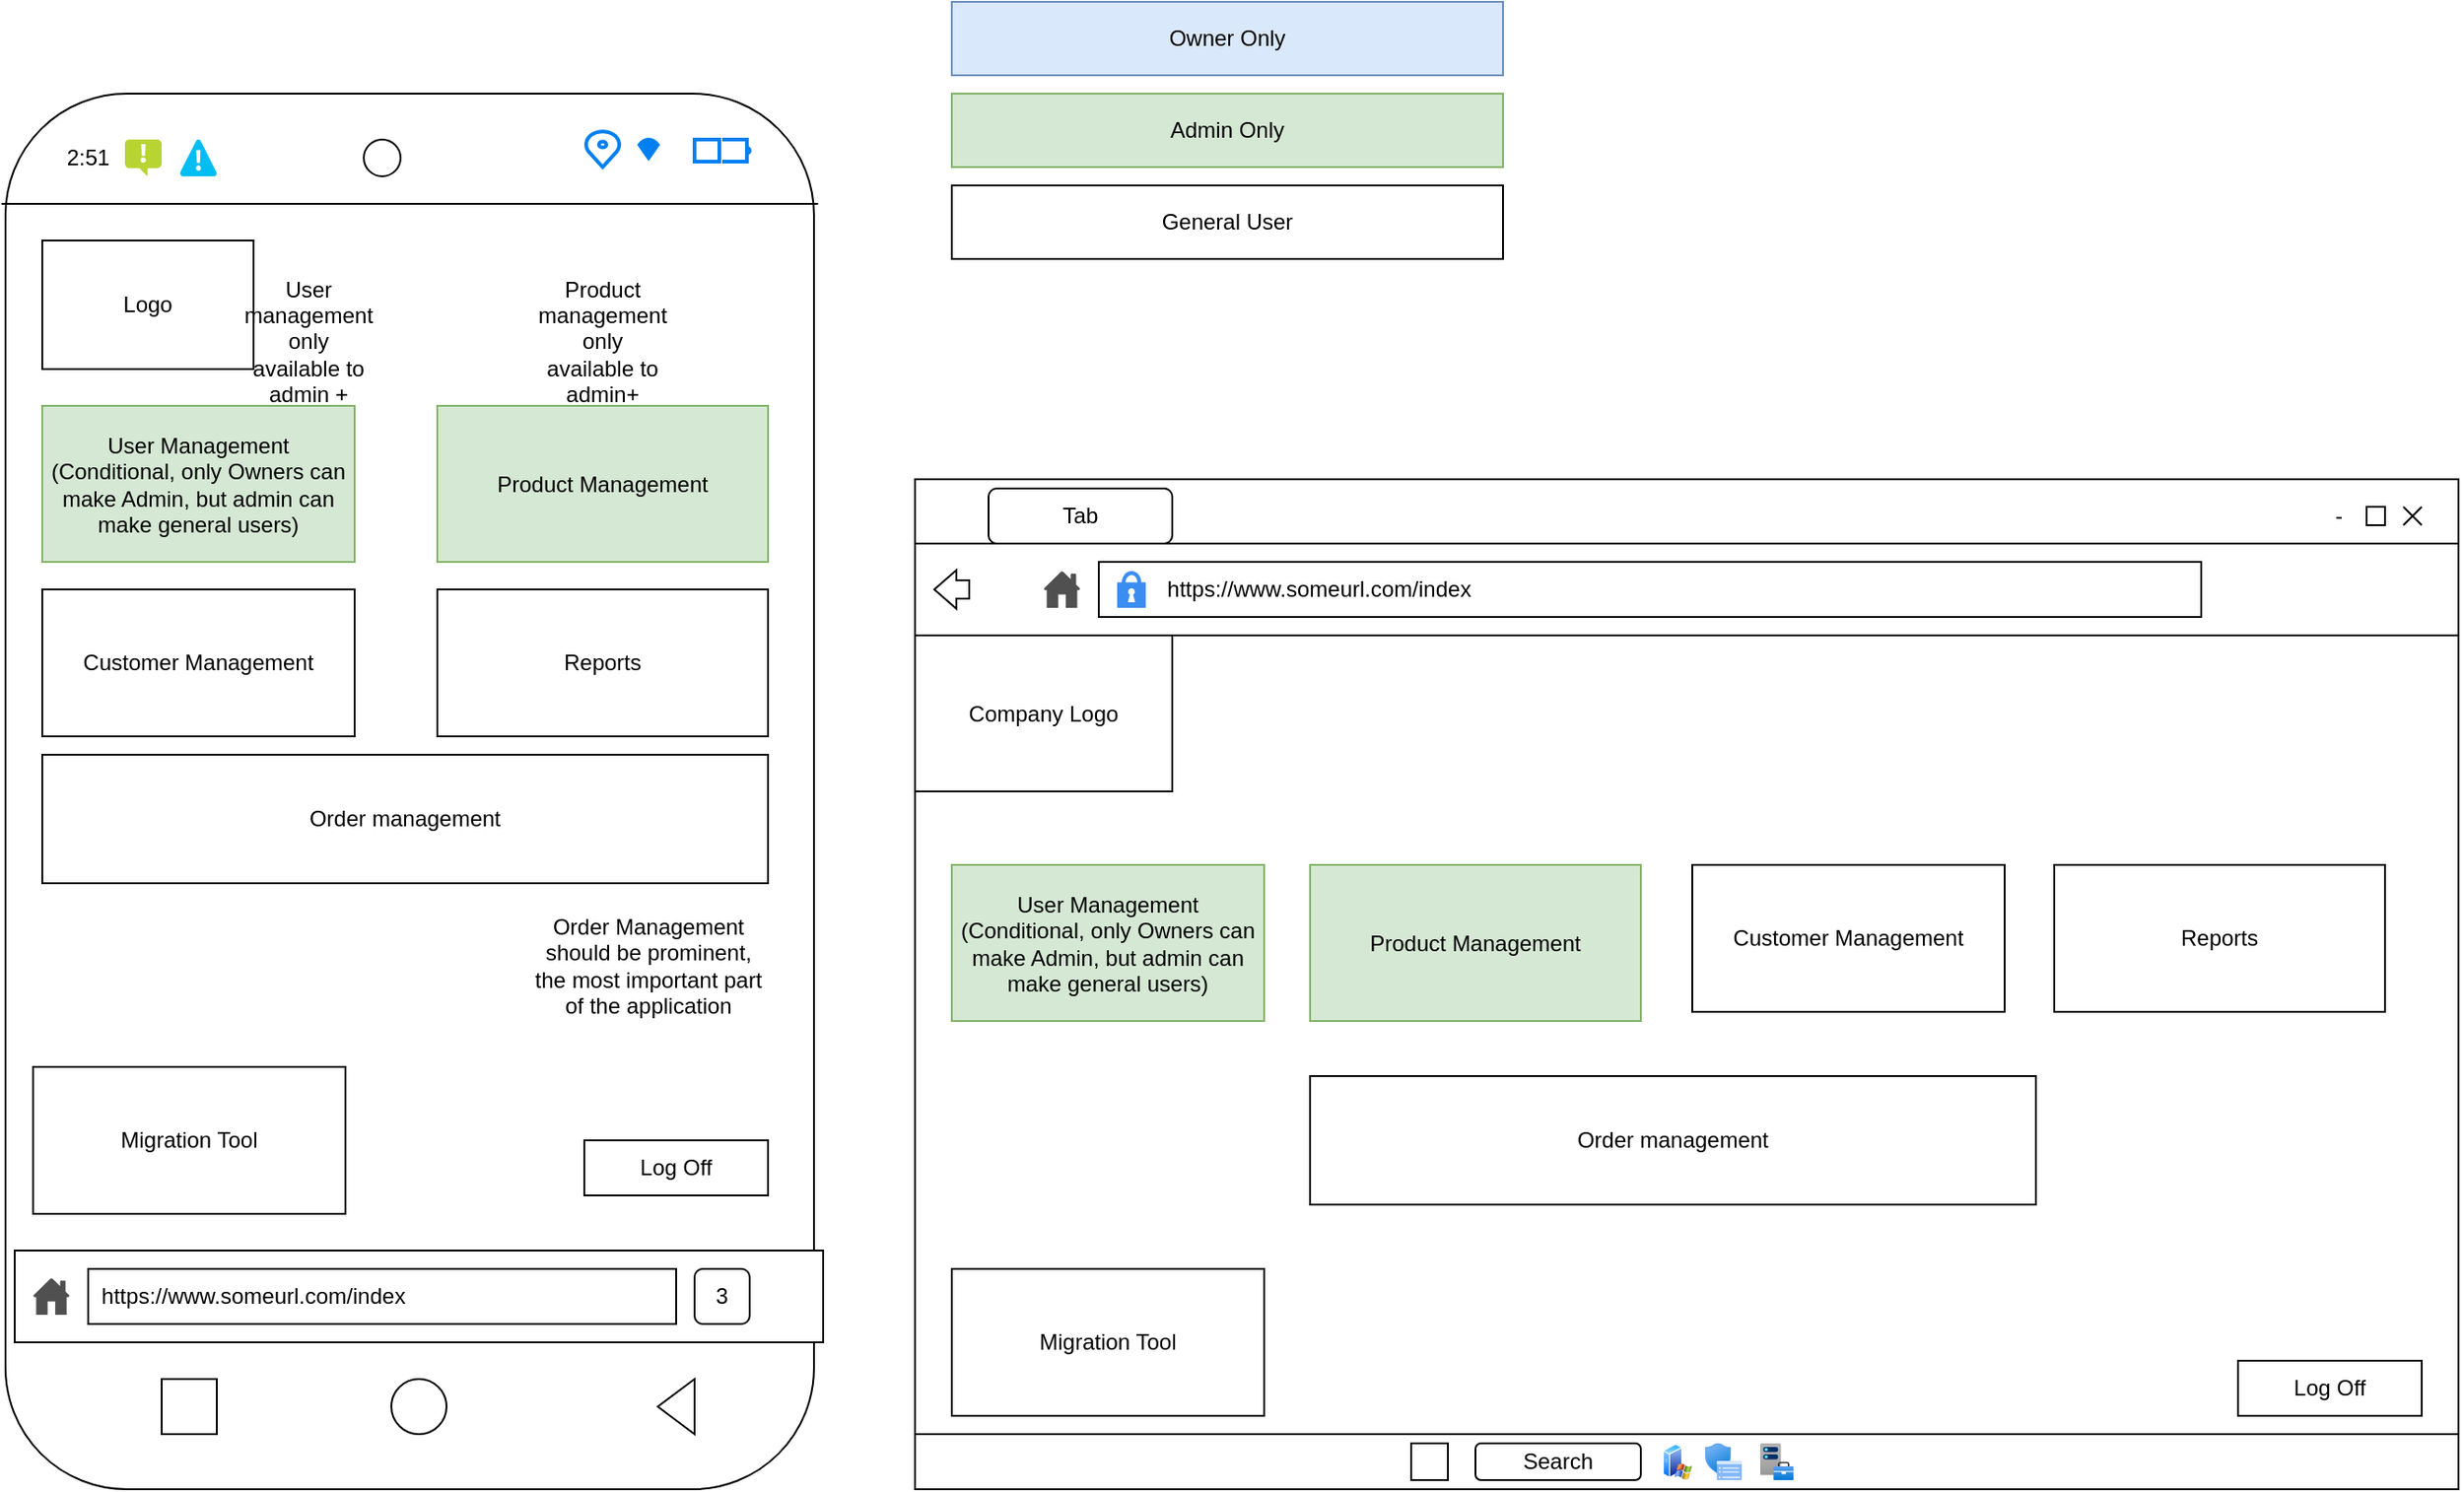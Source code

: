 <mxfile version="27.0.1">
  <diagram name="Page-1" id="KIhRItnllu4ck2-6ld26">
    <mxGraphModel dx="2058" dy="1146" grid="1" gridSize="10" guides="1" tooltips="1" connect="1" arrows="1" fold="1" page="1" pageScale="1" pageWidth="850" pageHeight="1100" math="0" shadow="0">
      <root>
        <mxCell id="0" />
        <mxCell id="1" parent="0" />
        <mxCell id="54qYl2xDdTYJJKRxaSf4-1" value="" style="rounded=1;whiteSpace=wrap;html=1;" parent="1" vertex="1">
          <mxGeometry x="5" y="100" width="440" height="760" as="geometry" />
        </mxCell>
        <mxCell id="54qYl2xDdTYJJKRxaSf4-2" value="" style="rounded=0;whiteSpace=wrap;html=1;" parent="1" vertex="1">
          <mxGeometry x="500" y="310" width="840" height="550" as="geometry" />
        </mxCell>
        <mxCell id="54qYl2xDdTYJJKRxaSf4-3" value="" style="endArrow=none;html=1;rounded=0;entryX=1;entryY=1;entryDx=0;entryDy=0;" parent="1" source="54qYl2xDdTYJJKRxaSf4-9" target="54qYl2xDdTYJJKRxaSf4-7" edge="1">
          <mxGeometry width="50" height="50" relative="1" as="geometry">
            <mxPoint x="10" y="780" as="sourcePoint" />
            <mxPoint x="460" y="780" as="targetPoint" />
          </mxGeometry>
        </mxCell>
        <mxCell id="54qYl2xDdTYJJKRxaSf4-4" value="" style="ellipse;whiteSpace=wrap;html=1;aspect=fixed;" parent="1" vertex="1">
          <mxGeometry x="215" y="800" width="30" height="30" as="geometry" />
        </mxCell>
        <mxCell id="54qYl2xDdTYJJKRxaSf4-5" value="" style="whiteSpace=wrap;html=1;aspect=fixed;" parent="1" vertex="1">
          <mxGeometry x="90" y="800" width="30" height="30" as="geometry" />
        </mxCell>
        <mxCell id="54qYl2xDdTYJJKRxaSf4-6" value="" style="triangle;whiteSpace=wrap;html=1;flipH=1;" parent="1" vertex="1">
          <mxGeometry x="360" y="800" width="20" height="30" as="geometry" />
        </mxCell>
        <mxCell id="54qYl2xDdTYJJKRxaSf4-7" value="" style="rounded=0;whiteSpace=wrap;html=1;" parent="1" vertex="1">
          <mxGeometry x="10" y="730" width="440" height="50" as="geometry" />
        </mxCell>
        <mxCell id="54qYl2xDdTYJJKRxaSf4-8" value="" style="rounded=0;whiteSpace=wrap;html=1;" parent="1" vertex="1">
          <mxGeometry x="50" y="740" width="320" height="30" as="geometry" />
        </mxCell>
        <mxCell id="54qYl2xDdTYJJKRxaSf4-9" value="3" style="rounded=1;whiteSpace=wrap;html=1;" parent="1" vertex="1">
          <mxGeometry x="380" y="740" width="30" height="30" as="geometry" />
        </mxCell>
        <mxCell id="54qYl2xDdTYJJKRxaSf4-12" value="" style="sketch=0;pointerEvents=1;shadow=0;dashed=0;html=1;strokeColor=none;fillColor=#505050;labelPosition=center;verticalLabelPosition=bottom;verticalAlign=top;outlineConnect=0;align=center;shape=mxgraph.office.concepts.home;" parent="1" vertex="1">
          <mxGeometry x="20" y="745" width="20" height="20" as="geometry" />
        </mxCell>
        <mxCell id="54qYl2xDdTYJJKRxaSf4-14" value="" style="shape=image;html=1;verticalAlign=top;verticalLabelPosition=bottom;labelBackgroundColor=#ffffff;imageAspect=0;aspect=fixed;image=https://cdn4.iconfinder.com/data/icons/basic-user-interface-2/512/User_Interface-03-128.png" parent="1" vertex="1">
          <mxGeometry x="400" y="725" width="60" height="60" as="geometry" />
        </mxCell>
        <mxCell id="54qYl2xDdTYJJKRxaSf4-15" value="" style="endArrow=none;html=1;rounded=0;entryX=1.005;entryY=0.079;entryDx=0;entryDy=0;entryPerimeter=0;exitX=-0.005;exitY=0.079;exitDx=0;exitDy=0;exitPerimeter=0;" parent="1" source="54qYl2xDdTYJJKRxaSf4-1" target="54qYl2xDdTYJJKRxaSf4-1" edge="1">
          <mxGeometry width="50" height="50" relative="1" as="geometry">
            <mxPoint x="390" y="200" as="sourcePoint" />
            <mxPoint x="440" y="150" as="targetPoint" />
          </mxGeometry>
        </mxCell>
        <mxCell id="54qYl2xDdTYJJKRxaSf4-16" value="2:51" style="text;html=1;align=center;verticalAlign=middle;whiteSpace=wrap;rounded=0;" parent="1" vertex="1">
          <mxGeometry x="20" y="120" width="60" height="30" as="geometry" />
        </mxCell>
        <mxCell id="54qYl2xDdTYJJKRxaSf4-17" value="" style="image;sketch=0;aspect=fixed;html=1;points=[];align=center;fontSize=12;image=img/lib/mscae/Notification.svg;" parent="1" vertex="1">
          <mxGeometry x="70" y="125" width="20" height="20" as="geometry" />
        </mxCell>
        <mxCell id="54qYl2xDdTYJJKRxaSf4-18" value="" style="verticalLabelPosition=bottom;html=1;verticalAlign=top;align=center;strokeColor=none;fillColor=#00BEF2;shape=mxgraph.azure.azure_alert;" parent="1" vertex="1">
          <mxGeometry x="100" y="125" width="20" height="20" as="geometry" />
        </mxCell>
        <mxCell id="54qYl2xDdTYJJKRxaSf4-19" value="" style="html=1;verticalLabelPosition=bottom;align=center;labelBackgroundColor=#ffffff;verticalAlign=top;strokeWidth=2;strokeColor=#0080F0;shadow=0;dashed=0;shape=mxgraph.ios7.icons.battery;" parent="1" vertex="1">
          <mxGeometry x="380" y="125" width="30" height="12" as="geometry" />
        </mxCell>
        <mxCell id="54qYl2xDdTYJJKRxaSf4-20" value="" style="html=1;verticalLabelPosition=bottom;align=center;labelBackgroundColor=#ffffff;verticalAlign=top;strokeWidth=2;strokeColor=#0080F0;shadow=0;dashed=0;shape=mxgraph.ios7.icons.wifi;pointerEvents=1" parent="1" vertex="1">
          <mxGeometry x="350" y="125" width="10" height="10" as="geometry" />
        </mxCell>
        <mxCell id="54qYl2xDdTYJJKRxaSf4-21" value="" style="html=1;verticalLabelPosition=bottom;align=center;labelBackgroundColor=#ffffff;verticalAlign=top;strokeWidth=2;strokeColor=#0080F0;shadow=0;dashed=0;shape=mxgraph.ios7.icons.location;" parent="1" vertex="1">
          <mxGeometry x="320" y="120" width="20" height="20" as="geometry" />
        </mxCell>
        <mxCell id="54qYl2xDdTYJJKRxaSf4-22" value="" style="ellipse;whiteSpace=wrap;html=1;aspect=fixed;" parent="1" vertex="1">
          <mxGeometry x="200" y="125" width="20" height="20" as="geometry" />
        </mxCell>
        <mxCell id="54qYl2xDdTYJJKRxaSf4-25" value="https://www.someurl.com/index" style="text;html=1;align=center;verticalAlign=middle;whiteSpace=wrap;rounded=0;" parent="1" vertex="1">
          <mxGeometry x="110" y="740" width="60" height="30" as="geometry" />
        </mxCell>
        <mxCell id="54qYl2xDdTYJJKRxaSf4-26" value="Logo" style="rounded=0;whiteSpace=wrap;html=1;" parent="1" vertex="1">
          <mxGeometry x="25" y="180" width="115" height="70" as="geometry" />
        </mxCell>
        <mxCell id="54qYl2xDdTYJJKRxaSf4-29" value="User Management (Conditional, only Owners can make Admin, but admin can make general users)" style="rounded=0;whiteSpace=wrap;html=1;fillColor=#d5e8d4;strokeColor=#82b366;" parent="1" vertex="1">
          <mxGeometry x="25" y="270" width="170" height="85" as="geometry" />
        </mxCell>
        <mxCell id="54qYl2xDdTYJJKRxaSf4-33" value="" style="endArrow=none;html=1;rounded=0;entryX=1;entryY=1;entryDx=0;entryDy=0;" parent="1" target="54qYl2xDdTYJJKRxaSf4-34" edge="1">
          <mxGeometry width="50" height="50" relative="1" as="geometry">
            <mxPoint x="900" y="370.824" as="sourcePoint" />
            <mxPoint x="950" y="395" as="targetPoint" />
          </mxGeometry>
        </mxCell>
        <mxCell id="54qYl2xDdTYJJKRxaSf4-34" value="" style="rounded=0;whiteSpace=wrap;html=1;" parent="1" vertex="1">
          <mxGeometry x="500" y="345" width="840" height="50" as="geometry" />
        </mxCell>
        <mxCell id="54qYl2xDdTYJJKRxaSf4-35" value="" style="rounded=0;whiteSpace=wrap;html=1;" parent="1" vertex="1">
          <mxGeometry x="600" y="355" width="600" height="30" as="geometry" />
        </mxCell>
        <mxCell id="54qYl2xDdTYJJKRxaSf4-37" value="" style="sketch=0;pointerEvents=1;shadow=0;dashed=0;html=1;strokeColor=none;fillColor=#505050;labelPosition=center;verticalLabelPosition=bottom;verticalAlign=top;outlineConnect=0;align=center;shape=mxgraph.office.concepts.home;" parent="1" vertex="1">
          <mxGeometry x="570" y="360" width="20" height="20" as="geometry" />
        </mxCell>
        <mxCell id="54qYl2xDdTYJJKRxaSf4-39" value="https://www.someurl.com/index" style="text;html=1;align=center;verticalAlign=middle;whiteSpace=wrap;rounded=0;" parent="1" vertex="1">
          <mxGeometry x="690" y="355" width="60" height="30" as="geometry" />
        </mxCell>
        <mxCell id="54qYl2xDdTYJJKRxaSf4-40" value="" style="sketch=0;html=1;aspect=fixed;strokeColor=none;shadow=0;fillColor=#3B8DF1;verticalAlign=top;labelPosition=center;verticalLabelPosition=bottom;shape=mxgraph.gcp2.lock" parent="1" vertex="1">
          <mxGeometry x="610" y="360" width="15.6" height="20" as="geometry" />
        </mxCell>
        <mxCell id="54qYl2xDdTYJJKRxaSf4-41" value="" style="shape=image;html=1;verticalAlign=top;verticalLabelPosition=bottom;labelBackgroundColor=#ffffff;imageAspect=0;aspect=fixed;image=https://cdn4.iconfinder.com/data/icons/ionicons/512/icon-refresh-128.png" parent="1" vertex="1">
          <mxGeometry x="540" y="360" width="20" height="20" as="geometry" />
        </mxCell>
        <mxCell id="54qYl2xDdTYJJKRxaSf4-44" value="" style="shape=flexArrow;endArrow=classic;html=1;rounded=0;width=10;endSize=3.67;endWidth=10;" parent="1" edge="1">
          <mxGeometry width="50" height="50" relative="1" as="geometry">
            <mxPoint x="530" y="370" as="sourcePoint" />
            <mxPoint x="510" y="370" as="targetPoint" />
          </mxGeometry>
        </mxCell>
        <mxCell id="54qYl2xDdTYJJKRxaSf4-45" value="Tab" style="rounded=1;whiteSpace=wrap;html=1;" parent="1" vertex="1">
          <mxGeometry x="540" y="315" width="100" height="30" as="geometry" />
        </mxCell>
        <mxCell id="54qYl2xDdTYJJKRxaSf4-46" value="" style="shape=mxgraph.sysml.x;" parent="1" vertex="1">
          <mxGeometry x="1310" y="325" width="10" height="10" as="geometry" />
        </mxCell>
        <mxCell id="54qYl2xDdTYJJKRxaSf4-50" value="" style="rounded=0;whiteSpace=wrap;html=1;" parent="1" vertex="1">
          <mxGeometry x="1290" y="325" width="10" height="10" as="geometry" />
        </mxCell>
        <mxCell id="54qYl2xDdTYJJKRxaSf4-51" value="-" style="text;html=1;align=center;verticalAlign=middle;whiteSpace=wrap;rounded=0;" parent="1" vertex="1">
          <mxGeometry x="1245" y="315" width="60" height="30" as="geometry" />
        </mxCell>
        <mxCell id="54qYl2xDdTYJJKRxaSf4-52" value="Company Logo" style="rounded=0;whiteSpace=wrap;html=1;" parent="1" vertex="1">
          <mxGeometry x="500" y="395" width="140" height="85" as="geometry" />
        </mxCell>
        <mxCell id="54qYl2xDdTYJJKRxaSf4-57" value="" style="rounded=0;whiteSpace=wrap;html=1;" parent="1" vertex="1">
          <mxGeometry x="500" y="830" width="840" height="30" as="geometry" />
        </mxCell>
        <mxCell id="54qYl2xDdTYJJKRxaSf4-58" value="" style="rounded=0;whiteSpace=wrap;html=1;" parent="1" vertex="1">
          <mxGeometry x="770" y="835" width="20" height="20" as="geometry" />
        </mxCell>
        <mxCell id="54qYl2xDdTYJJKRxaSf4-59" value="Search" style="rounded=1;whiteSpace=wrap;html=1;" parent="1" vertex="1">
          <mxGeometry x="805" y="835" width="90" height="20" as="geometry" />
        </mxCell>
        <mxCell id="54qYl2xDdTYJJKRxaSf4-60" value="" style="image;aspect=fixed;perimeter=ellipsePerimeter;html=1;align=center;shadow=0;dashed=0;spacingTop=3;image=img/lib/active_directory/windows_server_2.svg;" parent="1" vertex="1">
          <mxGeometry x="907" y="835" width="16" height="20" as="geometry" />
        </mxCell>
        <mxCell id="54qYl2xDdTYJJKRxaSf4-61" value="" style="image;aspect=fixed;html=1;points=[];align=center;fontSize=12;image=img/lib/azure2/intune/Device_Security_Windows.svg;" parent="1" vertex="1">
          <mxGeometry x="930" y="835" width="20" height="20" as="geometry" />
        </mxCell>
        <mxCell id="54qYl2xDdTYJJKRxaSf4-62" value="" style="image;aspect=fixed;html=1;points=[];align=center;fontSize=12;image=img/lib/azure2/other/WAC.svg;" parent="1" vertex="1">
          <mxGeometry x="960" y="835" width="18.24" height="20" as="geometry" />
        </mxCell>
        <mxCell id="YDMQlUoo1nOSEKsgSWmY-1" value="Owner Only" style="rounded=0;whiteSpace=wrap;html=1;fillColor=#dae8fc;strokeColor=#6c8ebf;" parent="1" vertex="1">
          <mxGeometry x="520" y="50" width="300" height="40" as="geometry" />
        </mxCell>
        <mxCell id="YDMQlUoo1nOSEKsgSWmY-2" value="Admin Only" style="rounded=0;whiteSpace=wrap;html=1;fillColor=#d5e8d4;strokeColor=#82b366;" parent="1" vertex="1">
          <mxGeometry x="520" y="100" width="300" height="40" as="geometry" />
        </mxCell>
        <mxCell id="YDMQlUoo1nOSEKsgSWmY-3" value="General User" style="rounded=0;whiteSpace=wrap;html=1;" parent="1" vertex="1">
          <mxGeometry x="520" y="150" width="300" height="40" as="geometry" />
        </mxCell>
        <mxCell id="YDMQlUoo1nOSEKsgSWmY-5" value="Customer Management" style="rounded=0;whiteSpace=wrap;html=1;" parent="1" vertex="1">
          <mxGeometry x="25" y="370" width="170" height="80" as="geometry" />
        </mxCell>
        <mxCell id="YDMQlUoo1nOSEKsgSWmY-6" value="Reports" style="rounded=0;whiteSpace=wrap;html=1;" parent="1" vertex="1">
          <mxGeometry x="240" y="370" width="180" height="80" as="geometry" />
        </mxCell>
        <mxCell id="YDMQlUoo1nOSEKsgSWmY-7" value="Migration Tool" style="rounded=0;whiteSpace=wrap;html=1;" parent="1" vertex="1">
          <mxGeometry x="20" y="630" width="170" height="80" as="geometry" />
        </mxCell>
        <mxCell id="YDMQlUoo1nOSEKsgSWmY-8" value="Log Off" style="rounded=0;whiteSpace=wrap;html=1;" parent="1" vertex="1">
          <mxGeometry x="320" y="670" width="100" height="30" as="geometry" />
        </mxCell>
        <mxCell id="YDMQlUoo1nOSEKsgSWmY-10" value="" style="shape=image;html=1;verticalAlign=top;verticalLabelPosition=bottom;labelBackgroundColor=#ffffff;imageAspect=0;aspect=fixed;image=https://cdn4.iconfinder.com/data/icons/evil-icons-user-interface/64/menu-128.png" parent="1" vertex="1">
          <mxGeometry x="387" y="180" width="33" height="33" as="geometry" />
        </mxCell>
        <mxCell id="YDMQlUoo1nOSEKsgSWmY-20" value="Order management" style="rounded=0;whiteSpace=wrap;html=1;" parent="1" vertex="1">
          <mxGeometry x="25" y="460" width="395" height="70" as="geometry" />
        </mxCell>
        <mxCell id="YDMQlUoo1nOSEKsgSWmY-21" value="Product Management" style="rounded=0;whiteSpace=wrap;html=1;fillColor=#d5e8d4;strokeColor=#82b366;" parent="1" vertex="1">
          <mxGeometry x="240" y="270" width="180" height="85" as="geometry" />
        </mxCell>
        <mxCell id="YDMQlUoo1nOSEKsgSWmY-22" value="User Management (Conditional, only Owners can make Admin, but admin can make general users)" style="rounded=0;whiteSpace=wrap;html=1;fillColor=#d5e8d4;strokeColor=#82b366;" parent="1" vertex="1">
          <mxGeometry x="520" y="520" width="170" height="85" as="geometry" />
        </mxCell>
        <mxCell id="YDMQlUoo1nOSEKsgSWmY-23" value="Customer Management" style="rounded=0;whiteSpace=wrap;html=1;" parent="1" vertex="1">
          <mxGeometry x="923" y="520" width="170" height="80" as="geometry" />
        </mxCell>
        <mxCell id="YDMQlUoo1nOSEKsgSWmY-24" value="Reports" style="rounded=0;whiteSpace=wrap;html=1;" parent="1" vertex="1">
          <mxGeometry x="1120" y="520" width="180" height="80" as="geometry" />
        </mxCell>
        <mxCell id="YDMQlUoo1nOSEKsgSWmY-25" value="Migration Tool" style="rounded=0;whiteSpace=wrap;html=1;" parent="1" vertex="1">
          <mxGeometry x="520" y="740" width="170" height="80" as="geometry" />
        </mxCell>
        <mxCell id="YDMQlUoo1nOSEKsgSWmY-26" value="Log Off" style="rounded=0;whiteSpace=wrap;html=1;" parent="1" vertex="1">
          <mxGeometry x="1220" y="790" width="100" height="30" as="geometry" />
        </mxCell>
        <mxCell id="YDMQlUoo1nOSEKsgSWmY-27" value="Order management" style="rounded=0;whiteSpace=wrap;html=1;" parent="1" vertex="1">
          <mxGeometry x="715" y="635" width="395" height="70" as="geometry" />
        </mxCell>
        <mxCell id="YDMQlUoo1nOSEKsgSWmY-28" value="Product Management" style="rounded=0;whiteSpace=wrap;html=1;fillColor=#d5e8d4;strokeColor=#82b366;" parent="1" vertex="1">
          <mxGeometry x="715" y="520" width="180" height="85" as="geometry" />
        </mxCell>
        <mxCell id="YDMQlUoo1nOSEKsgSWmY-29" value="" style="shape=image;html=1;verticalAlign=top;verticalLabelPosition=bottom;labelBackgroundColor=#ffffff;imageAspect=0;aspect=fixed;image=https://cdn4.iconfinder.com/data/icons/evil-icons-user-interface/64/menu-128.png" parent="1" vertex="1">
          <mxGeometry x="1287" y="410" width="33" height="33" as="geometry" />
        </mxCell>
        <mxCell id="x5Y8-QrJqmgyTtYUXGgs-1" value="User management only available to admin +" style="text;html=1;align=center;verticalAlign=middle;whiteSpace=wrap;rounded=0;" parent="1" vertex="1">
          <mxGeometry x="140" y="220" width="60" height="30" as="geometry" />
        </mxCell>
        <mxCell id="x5Y8-QrJqmgyTtYUXGgs-2" value="Product management only available to admin+" style="text;html=1;align=center;verticalAlign=middle;whiteSpace=wrap;rounded=0;" parent="1" vertex="1">
          <mxGeometry x="300" y="220" width="60" height="30" as="geometry" />
        </mxCell>
        <mxCell id="-Z0bnTvEZyEubWUs6qza-2" value="Order Management should be prominent, the most important part of the application" style="text;html=1;align=center;verticalAlign=middle;whiteSpace=wrap;rounded=0;" vertex="1" parent="1">
          <mxGeometry x="290" y="530" width="130" height="90" as="geometry" />
        </mxCell>
      </root>
    </mxGraphModel>
  </diagram>
</mxfile>
